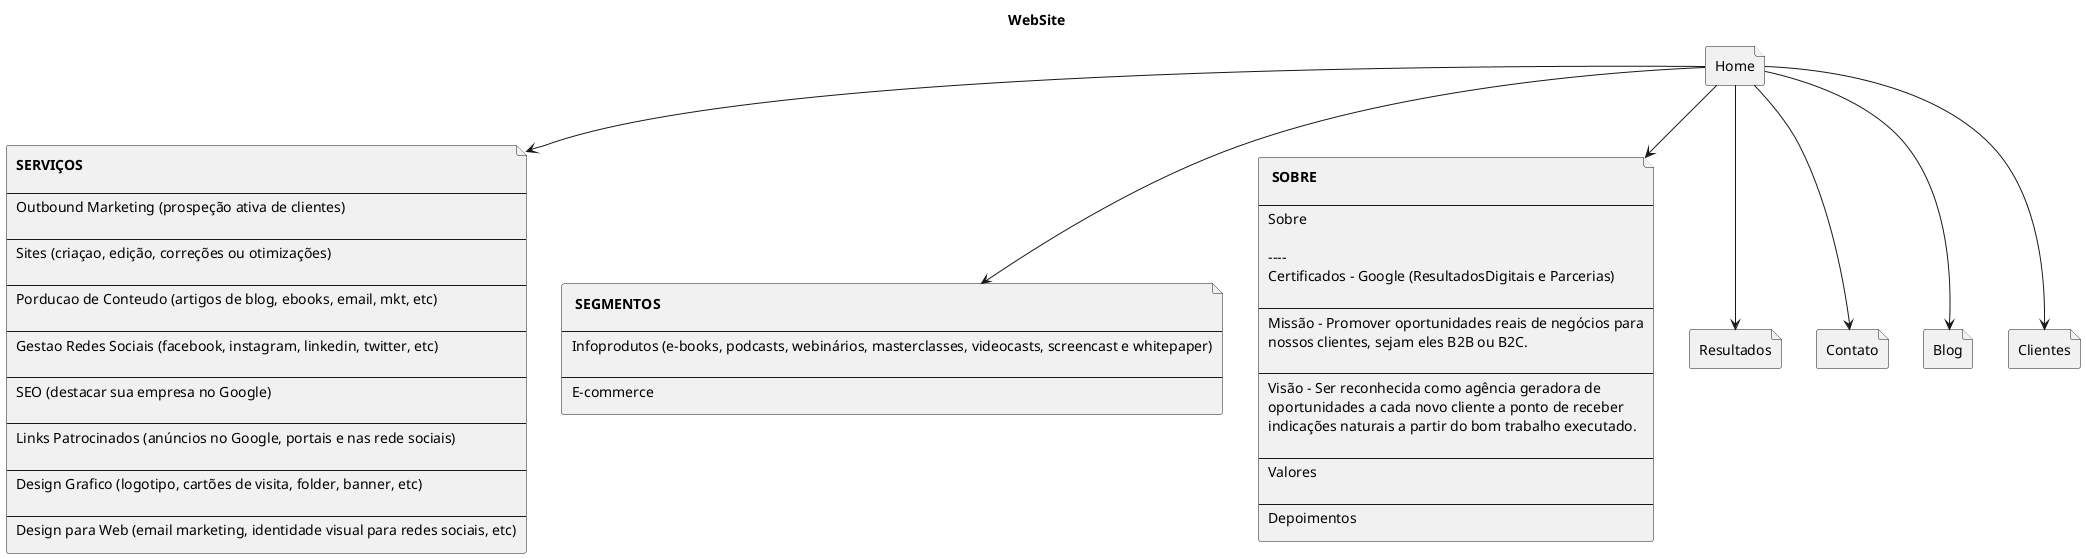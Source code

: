 @startuml
title WebSite
file Home
file Servicos[
    <b>SERVIÇOS
    
    ----
    Outbound Marketing (prospeção ativa de clientes)
    
    ----
    Sites (criaçao, edição, correções ou otimizações)

    ----
    Porducao de Conteudo (artigos de blog, ebooks, email, mkt, etc)

    ----
    Gestao Redes Sociais (facebook, instagram, linkedin, twitter, etc)
    
    ----
    SEO (destacar sua empresa no Google)

    ----
    Links Patrocinados (anúncios no Google, portais e nas rede sociais)

    ----
    Design Grafico (logotipo, cartões de visita, folder, banner, etc)
    
    ----
    Design para Web (email marketing, identidade visual para redes sociais, etc)
]

file Segmentos [
    <b> SEGMENTOS 

    ----
    Infoprodutos (e-books, podcasts, webinários, masterclasses, videocasts, screencast e whitepaper)

    ----
    E-commerce
]
file Sobre [
    <b> SOBRE

    ----
    Sobre

    ---- 
    Certificados - Google (ResultadosDigitais e Parcerias)

    ----
    Missão - Promover oportunidades reais de negócios para
    nossos clientes, sejam eles B2B ou B2C.

    ----
    Visão - Ser reconhecida como agência geradora de
    oportunidades a cada novo cliente a ponto de receber
    indicações naturais a partir do bom trabalho executado.

    ----
    Valores

    ----
    Depoimentos
]
file Resultados 
file Contato
file Blog
file Clientes
Home -do-> Servicos
Home -do-> Segmentos
Home -do-> Sobre
Home -do-> Resultados
Home -do-> Blog
Home -do-> Clientes
Home -do-> Contato



@enduml